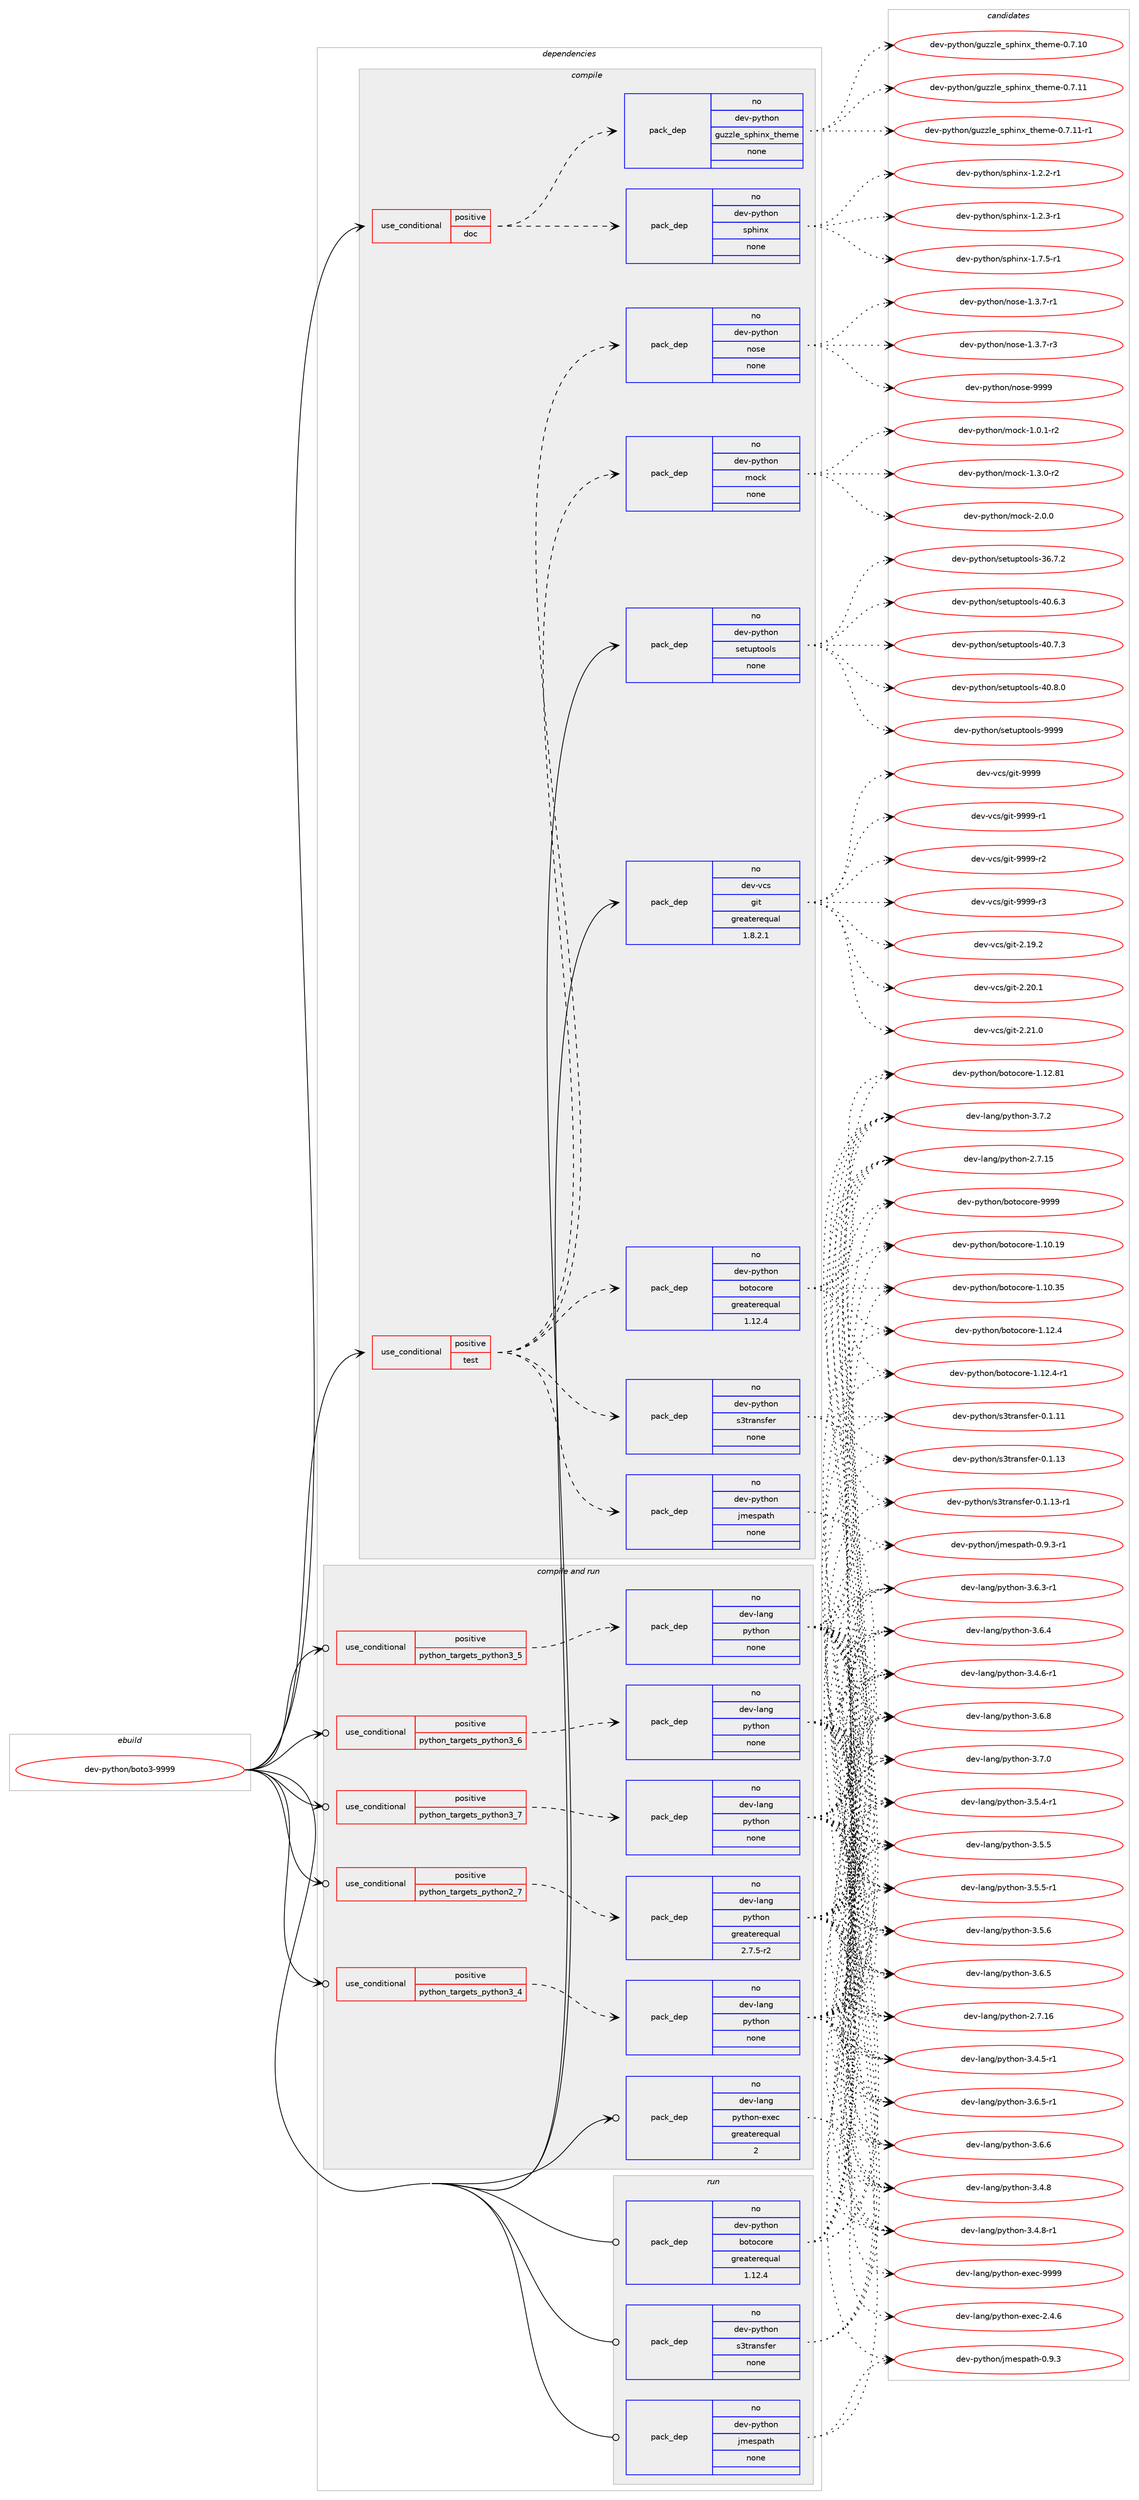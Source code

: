digraph prolog {

# *************
# Graph options
# *************

newrank=true;
concentrate=true;
compound=true;
graph [rankdir=LR,fontname=Helvetica,fontsize=10,ranksep=1.5];#, ranksep=2.5, nodesep=0.2];
edge  [arrowhead=vee];
node  [fontname=Helvetica,fontsize=10];

# **********
# The ebuild
# **********

subgraph cluster_leftcol {
color=gray;
rank=same;
label=<<i>ebuild</i>>;
id [label="dev-python/boto3-9999", color=red, width=4, href="../dev-python/boto3-9999.svg"];
}

# ****************
# The dependencies
# ****************

subgraph cluster_midcol {
color=gray;
label=<<i>dependencies</i>>;
subgraph cluster_compile {
fillcolor="#eeeeee";
style=filled;
label=<<i>compile</i>>;
subgraph cond371843 {
dependency1401718 [label=<<TABLE BORDER="0" CELLBORDER="1" CELLSPACING="0" CELLPADDING="4"><TR><TD ROWSPAN="3" CELLPADDING="10">use_conditional</TD></TR><TR><TD>positive</TD></TR><TR><TD>doc</TD></TR></TABLE>>, shape=none, color=red];
subgraph pack1006647 {
dependency1401719 [label=<<TABLE BORDER="0" CELLBORDER="1" CELLSPACING="0" CELLPADDING="4" WIDTH="220"><TR><TD ROWSPAN="6" CELLPADDING="30">pack_dep</TD></TR><TR><TD WIDTH="110">no</TD></TR><TR><TD>dev-python</TD></TR><TR><TD>guzzle_sphinx_theme</TD></TR><TR><TD>none</TD></TR><TR><TD></TD></TR></TABLE>>, shape=none, color=blue];
}
dependency1401718:e -> dependency1401719:w [weight=20,style="dashed",arrowhead="vee"];
subgraph pack1006648 {
dependency1401720 [label=<<TABLE BORDER="0" CELLBORDER="1" CELLSPACING="0" CELLPADDING="4" WIDTH="220"><TR><TD ROWSPAN="6" CELLPADDING="30">pack_dep</TD></TR><TR><TD WIDTH="110">no</TD></TR><TR><TD>dev-python</TD></TR><TR><TD>sphinx</TD></TR><TR><TD>none</TD></TR><TR><TD></TD></TR></TABLE>>, shape=none, color=blue];
}
dependency1401718:e -> dependency1401720:w [weight=20,style="dashed",arrowhead="vee"];
}
id:e -> dependency1401718:w [weight=20,style="solid",arrowhead="vee"];
subgraph cond371844 {
dependency1401721 [label=<<TABLE BORDER="0" CELLBORDER="1" CELLSPACING="0" CELLPADDING="4"><TR><TD ROWSPAN="3" CELLPADDING="10">use_conditional</TD></TR><TR><TD>positive</TD></TR><TR><TD>test</TD></TR></TABLE>>, shape=none, color=red];
subgraph pack1006649 {
dependency1401722 [label=<<TABLE BORDER="0" CELLBORDER="1" CELLSPACING="0" CELLPADDING="4" WIDTH="220"><TR><TD ROWSPAN="6" CELLPADDING="30">pack_dep</TD></TR><TR><TD WIDTH="110">no</TD></TR><TR><TD>dev-python</TD></TR><TR><TD>botocore</TD></TR><TR><TD>greaterequal</TD></TR><TR><TD>1.12.4</TD></TR></TABLE>>, shape=none, color=blue];
}
dependency1401721:e -> dependency1401722:w [weight=20,style="dashed",arrowhead="vee"];
subgraph pack1006650 {
dependency1401723 [label=<<TABLE BORDER="0" CELLBORDER="1" CELLSPACING="0" CELLPADDING="4" WIDTH="220"><TR><TD ROWSPAN="6" CELLPADDING="30">pack_dep</TD></TR><TR><TD WIDTH="110">no</TD></TR><TR><TD>dev-python</TD></TR><TR><TD>jmespath</TD></TR><TR><TD>none</TD></TR><TR><TD></TD></TR></TABLE>>, shape=none, color=blue];
}
dependency1401721:e -> dependency1401723:w [weight=20,style="dashed",arrowhead="vee"];
subgraph pack1006651 {
dependency1401724 [label=<<TABLE BORDER="0" CELLBORDER="1" CELLSPACING="0" CELLPADDING="4" WIDTH="220"><TR><TD ROWSPAN="6" CELLPADDING="30">pack_dep</TD></TR><TR><TD WIDTH="110">no</TD></TR><TR><TD>dev-python</TD></TR><TR><TD>s3transfer</TD></TR><TR><TD>none</TD></TR><TR><TD></TD></TR></TABLE>>, shape=none, color=blue];
}
dependency1401721:e -> dependency1401724:w [weight=20,style="dashed",arrowhead="vee"];
subgraph pack1006652 {
dependency1401725 [label=<<TABLE BORDER="0" CELLBORDER="1" CELLSPACING="0" CELLPADDING="4" WIDTH="220"><TR><TD ROWSPAN="6" CELLPADDING="30">pack_dep</TD></TR><TR><TD WIDTH="110">no</TD></TR><TR><TD>dev-python</TD></TR><TR><TD>mock</TD></TR><TR><TD>none</TD></TR><TR><TD></TD></TR></TABLE>>, shape=none, color=blue];
}
dependency1401721:e -> dependency1401725:w [weight=20,style="dashed",arrowhead="vee"];
subgraph pack1006653 {
dependency1401726 [label=<<TABLE BORDER="0" CELLBORDER="1" CELLSPACING="0" CELLPADDING="4" WIDTH="220"><TR><TD ROWSPAN="6" CELLPADDING="30">pack_dep</TD></TR><TR><TD WIDTH="110">no</TD></TR><TR><TD>dev-python</TD></TR><TR><TD>nose</TD></TR><TR><TD>none</TD></TR><TR><TD></TD></TR></TABLE>>, shape=none, color=blue];
}
dependency1401721:e -> dependency1401726:w [weight=20,style="dashed",arrowhead="vee"];
}
id:e -> dependency1401721:w [weight=20,style="solid",arrowhead="vee"];
subgraph pack1006654 {
dependency1401727 [label=<<TABLE BORDER="0" CELLBORDER="1" CELLSPACING="0" CELLPADDING="4" WIDTH="220"><TR><TD ROWSPAN="6" CELLPADDING="30">pack_dep</TD></TR><TR><TD WIDTH="110">no</TD></TR><TR><TD>dev-python</TD></TR><TR><TD>setuptools</TD></TR><TR><TD>none</TD></TR><TR><TD></TD></TR></TABLE>>, shape=none, color=blue];
}
id:e -> dependency1401727:w [weight=20,style="solid",arrowhead="vee"];
subgraph pack1006655 {
dependency1401728 [label=<<TABLE BORDER="0" CELLBORDER="1" CELLSPACING="0" CELLPADDING="4" WIDTH="220"><TR><TD ROWSPAN="6" CELLPADDING="30">pack_dep</TD></TR><TR><TD WIDTH="110">no</TD></TR><TR><TD>dev-vcs</TD></TR><TR><TD>git</TD></TR><TR><TD>greaterequal</TD></TR><TR><TD>1.8.2.1</TD></TR></TABLE>>, shape=none, color=blue];
}
id:e -> dependency1401728:w [weight=20,style="solid",arrowhead="vee"];
}
subgraph cluster_compileandrun {
fillcolor="#eeeeee";
style=filled;
label=<<i>compile and run</i>>;
subgraph cond371845 {
dependency1401729 [label=<<TABLE BORDER="0" CELLBORDER="1" CELLSPACING="0" CELLPADDING="4"><TR><TD ROWSPAN="3" CELLPADDING="10">use_conditional</TD></TR><TR><TD>positive</TD></TR><TR><TD>python_targets_python2_7</TD></TR></TABLE>>, shape=none, color=red];
subgraph pack1006656 {
dependency1401730 [label=<<TABLE BORDER="0" CELLBORDER="1" CELLSPACING="0" CELLPADDING="4" WIDTH="220"><TR><TD ROWSPAN="6" CELLPADDING="30">pack_dep</TD></TR><TR><TD WIDTH="110">no</TD></TR><TR><TD>dev-lang</TD></TR><TR><TD>python</TD></TR><TR><TD>greaterequal</TD></TR><TR><TD>2.7.5-r2</TD></TR></TABLE>>, shape=none, color=blue];
}
dependency1401729:e -> dependency1401730:w [weight=20,style="dashed",arrowhead="vee"];
}
id:e -> dependency1401729:w [weight=20,style="solid",arrowhead="odotvee"];
subgraph cond371846 {
dependency1401731 [label=<<TABLE BORDER="0" CELLBORDER="1" CELLSPACING="0" CELLPADDING="4"><TR><TD ROWSPAN="3" CELLPADDING="10">use_conditional</TD></TR><TR><TD>positive</TD></TR><TR><TD>python_targets_python3_4</TD></TR></TABLE>>, shape=none, color=red];
subgraph pack1006657 {
dependency1401732 [label=<<TABLE BORDER="0" CELLBORDER="1" CELLSPACING="0" CELLPADDING="4" WIDTH="220"><TR><TD ROWSPAN="6" CELLPADDING="30">pack_dep</TD></TR><TR><TD WIDTH="110">no</TD></TR><TR><TD>dev-lang</TD></TR><TR><TD>python</TD></TR><TR><TD>none</TD></TR><TR><TD></TD></TR></TABLE>>, shape=none, color=blue];
}
dependency1401731:e -> dependency1401732:w [weight=20,style="dashed",arrowhead="vee"];
}
id:e -> dependency1401731:w [weight=20,style="solid",arrowhead="odotvee"];
subgraph cond371847 {
dependency1401733 [label=<<TABLE BORDER="0" CELLBORDER="1" CELLSPACING="0" CELLPADDING="4"><TR><TD ROWSPAN="3" CELLPADDING="10">use_conditional</TD></TR><TR><TD>positive</TD></TR><TR><TD>python_targets_python3_5</TD></TR></TABLE>>, shape=none, color=red];
subgraph pack1006658 {
dependency1401734 [label=<<TABLE BORDER="0" CELLBORDER="1" CELLSPACING="0" CELLPADDING="4" WIDTH="220"><TR><TD ROWSPAN="6" CELLPADDING="30">pack_dep</TD></TR><TR><TD WIDTH="110">no</TD></TR><TR><TD>dev-lang</TD></TR><TR><TD>python</TD></TR><TR><TD>none</TD></TR><TR><TD></TD></TR></TABLE>>, shape=none, color=blue];
}
dependency1401733:e -> dependency1401734:w [weight=20,style="dashed",arrowhead="vee"];
}
id:e -> dependency1401733:w [weight=20,style="solid",arrowhead="odotvee"];
subgraph cond371848 {
dependency1401735 [label=<<TABLE BORDER="0" CELLBORDER="1" CELLSPACING="0" CELLPADDING="4"><TR><TD ROWSPAN="3" CELLPADDING="10">use_conditional</TD></TR><TR><TD>positive</TD></TR><TR><TD>python_targets_python3_6</TD></TR></TABLE>>, shape=none, color=red];
subgraph pack1006659 {
dependency1401736 [label=<<TABLE BORDER="0" CELLBORDER="1" CELLSPACING="0" CELLPADDING="4" WIDTH="220"><TR><TD ROWSPAN="6" CELLPADDING="30">pack_dep</TD></TR><TR><TD WIDTH="110">no</TD></TR><TR><TD>dev-lang</TD></TR><TR><TD>python</TD></TR><TR><TD>none</TD></TR><TR><TD></TD></TR></TABLE>>, shape=none, color=blue];
}
dependency1401735:e -> dependency1401736:w [weight=20,style="dashed",arrowhead="vee"];
}
id:e -> dependency1401735:w [weight=20,style="solid",arrowhead="odotvee"];
subgraph cond371849 {
dependency1401737 [label=<<TABLE BORDER="0" CELLBORDER="1" CELLSPACING="0" CELLPADDING="4"><TR><TD ROWSPAN="3" CELLPADDING="10">use_conditional</TD></TR><TR><TD>positive</TD></TR><TR><TD>python_targets_python3_7</TD></TR></TABLE>>, shape=none, color=red];
subgraph pack1006660 {
dependency1401738 [label=<<TABLE BORDER="0" CELLBORDER="1" CELLSPACING="0" CELLPADDING="4" WIDTH="220"><TR><TD ROWSPAN="6" CELLPADDING="30">pack_dep</TD></TR><TR><TD WIDTH="110">no</TD></TR><TR><TD>dev-lang</TD></TR><TR><TD>python</TD></TR><TR><TD>none</TD></TR><TR><TD></TD></TR></TABLE>>, shape=none, color=blue];
}
dependency1401737:e -> dependency1401738:w [weight=20,style="dashed",arrowhead="vee"];
}
id:e -> dependency1401737:w [weight=20,style="solid",arrowhead="odotvee"];
subgraph pack1006661 {
dependency1401739 [label=<<TABLE BORDER="0" CELLBORDER="1" CELLSPACING="0" CELLPADDING="4" WIDTH="220"><TR><TD ROWSPAN="6" CELLPADDING="30">pack_dep</TD></TR><TR><TD WIDTH="110">no</TD></TR><TR><TD>dev-lang</TD></TR><TR><TD>python-exec</TD></TR><TR><TD>greaterequal</TD></TR><TR><TD>2</TD></TR></TABLE>>, shape=none, color=blue];
}
id:e -> dependency1401739:w [weight=20,style="solid",arrowhead="odotvee"];
}
subgraph cluster_run {
fillcolor="#eeeeee";
style=filled;
label=<<i>run</i>>;
subgraph pack1006662 {
dependency1401740 [label=<<TABLE BORDER="0" CELLBORDER="1" CELLSPACING="0" CELLPADDING="4" WIDTH="220"><TR><TD ROWSPAN="6" CELLPADDING="30">pack_dep</TD></TR><TR><TD WIDTH="110">no</TD></TR><TR><TD>dev-python</TD></TR><TR><TD>botocore</TD></TR><TR><TD>greaterequal</TD></TR><TR><TD>1.12.4</TD></TR></TABLE>>, shape=none, color=blue];
}
id:e -> dependency1401740:w [weight=20,style="solid",arrowhead="odot"];
subgraph pack1006663 {
dependency1401741 [label=<<TABLE BORDER="0" CELLBORDER="1" CELLSPACING="0" CELLPADDING="4" WIDTH="220"><TR><TD ROWSPAN="6" CELLPADDING="30">pack_dep</TD></TR><TR><TD WIDTH="110">no</TD></TR><TR><TD>dev-python</TD></TR><TR><TD>jmespath</TD></TR><TR><TD>none</TD></TR><TR><TD></TD></TR></TABLE>>, shape=none, color=blue];
}
id:e -> dependency1401741:w [weight=20,style="solid",arrowhead="odot"];
subgraph pack1006664 {
dependency1401742 [label=<<TABLE BORDER="0" CELLBORDER="1" CELLSPACING="0" CELLPADDING="4" WIDTH="220"><TR><TD ROWSPAN="6" CELLPADDING="30">pack_dep</TD></TR><TR><TD WIDTH="110">no</TD></TR><TR><TD>dev-python</TD></TR><TR><TD>s3transfer</TD></TR><TR><TD>none</TD></TR><TR><TD></TD></TR></TABLE>>, shape=none, color=blue];
}
id:e -> dependency1401742:w [weight=20,style="solid",arrowhead="odot"];
}
}

# **************
# The candidates
# **************

subgraph cluster_choices {
rank=same;
color=gray;
label=<<i>candidates</i>>;

subgraph choice1006647 {
color=black;
nodesep=1;
choice1001011184511212111610411111047103117122122108101951151121041051101209511610410110910145484655464948 [label="dev-python/guzzle_sphinx_theme-0.7.10", color=red, width=4,href="../dev-python/guzzle_sphinx_theme-0.7.10.svg"];
choice1001011184511212111610411111047103117122122108101951151121041051101209511610410110910145484655464949 [label="dev-python/guzzle_sphinx_theme-0.7.11", color=red, width=4,href="../dev-python/guzzle_sphinx_theme-0.7.11.svg"];
choice10010111845112121116104111110471031171221221081019511511210410511012095116104101109101454846554649494511449 [label="dev-python/guzzle_sphinx_theme-0.7.11-r1", color=red, width=4,href="../dev-python/guzzle_sphinx_theme-0.7.11-r1.svg"];
dependency1401719:e -> choice1001011184511212111610411111047103117122122108101951151121041051101209511610410110910145484655464948:w [style=dotted,weight="100"];
dependency1401719:e -> choice1001011184511212111610411111047103117122122108101951151121041051101209511610410110910145484655464949:w [style=dotted,weight="100"];
dependency1401719:e -> choice10010111845112121116104111110471031171221221081019511511210410511012095116104101109101454846554649494511449:w [style=dotted,weight="100"];
}
subgraph choice1006648 {
color=black;
nodesep=1;
choice10010111845112121116104111110471151121041051101204549465046504511449 [label="dev-python/sphinx-1.2.2-r1", color=red, width=4,href="../dev-python/sphinx-1.2.2-r1.svg"];
choice10010111845112121116104111110471151121041051101204549465046514511449 [label="dev-python/sphinx-1.2.3-r1", color=red, width=4,href="../dev-python/sphinx-1.2.3-r1.svg"];
choice10010111845112121116104111110471151121041051101204549465546534511449 [label="dev-python/sphinx-1.7.5-r1", color=red, width=4,href="../dev-python/sphinx-1.7.5-r1.svg"];
dependency1401720:e -> choice10010111845112121116104111110471151121041051101204549465046504511449:w [style=dotted,weight="100"];
dependency1401720:e -> choice10010111845112121116104111110471151121041051101204549465046514511449:w [style=dotted,weight="100"];
dependency1401720:e -> choice10010111845112121116104111110471151121041051101204549465546534511449:w [style=dotted,weight="100"];
}
subgraph choice1006649 {
color=black;
nodesep=1;
choice100101118451121211161041111104798111116111991111141014549464948464957 [label="dev-python/botocore-1.10.19", color=red, width=4,href="../dev-python/botocore-1.10.19.svg"];
choice100101118451121211161041111104798111116111991111141014549464948465153 [label="dev-python/botocore-1.10.35", color=red, width=4,href="../dev-python/botocore-1.10.35.svg"];
choice1001011184511212111610411111047981111161119911111410145494649504652 [label="dev-python/botocore-1.12.4", color=red, width=4,href="../dev-python/botocore-1.12.4.svg"];
choice10010111845112121116104111110479811111611199111114101454946495046524511449 [label="dev-python/botocore-1.12.4-r1", color=red, width=4,href="../dev-python/botocore-1.12.4-r1.svg"];
choice100101118451121211161041111104798111116111991111141014549464950465649 [label="dev-python/botocore-1.12.81", color=red, width=4,href="../dev-python/botocore-1.12.81.svg"];
choice100101118451121211161041111104798111116111991111141014557575757 [label="dev-python/botocore-9999", color=red, width=4,href="../dev-python/botocore-9999.svg"];
dependency1401722:e -> choice100101118451121211161041111104798111116111991111141014549464948464957:w [style=dotted,weight="100"];
dependency1401722:e -> choice100101118451121211161041111104798111116111991111141014549464948465153:w [style=dotted,weight="100"];
dependency1401722:e -> choice1001011184511212111610411111047981111161119911111410145494649504652:w [style=dotted,weight="100"];
dependency1401722:e -> choice10010111845112121116104111110479811111611199111114101454946495046524511449:w [style=dotted,weight="100"];
dependency1401722:e -> choice100101118451121211161041111104798111116111991111141014549464950465649:w [style=dotted,weight="100"];
dependency1401722:e -> choice100101118451121211161041111104798111116111991111141014557575757:w [style=dotted,weight="100"];
}
subgraph choice1006650 {
color=black;
nodesep=1;
choice100101118451121211161041111104710610910111511297116104454846574651 [label="dev-python/jmespath-0.9.3", color=red, width=4,href="../dev-python/jmespath-0.9.3.svg"];
choice1001011184511212111610411111047106109101115112971161044548465746514511449 [label="dev-python/jmespath-0.9.3-r1", color=red, width=4,href="../dev-python/jmespath-0.9.3-r1.svg"];
dependency1401723:e -> choice100101118451121211161041111104710610910111511297116104454846574651:w [style=dotted,weight="100"];
dependency1401723:e -> choice1001011184511212111610411111047106109101115112971161044548465746514511449:w [style=dotted,weight="100"];
}
subgraph choice1006651 {
color=black;
nodesep=1;
choice1001011184511212111610411111047115511161149711011510210111445484649464949 [label="dev-python/s3transfer-0.1.11", color=red, width=4,href="../dev-python/s3transfer-0.1.11.svg"];
choice1001011184511212111610411111047115511161149711011510210111445484649464951 [label="dev-python/s3transfer-0.1.13", color=red, width=4,href="../dev-python/s3transfer-0.1.13.svg"];
choice10010111845112121116104111110471155111611497110115102101114454846494649514511449 [label="dev-python/s3transfer-0.1.13-r1", color=red, width=4,href="../dev-python/s3transfer-0.1.13-r1.svg"];
dependency1401724:e -> choice1001011184511212111610411111047115511161149711011510210111445484649464949:w [style=dotted,weight="100"];
dependency1401724:e -> choice1001011184511212111610411111047115511161149711011510210111445484649464951:w [style=dotted,weight="100"];
dependency1401724:e -> choice10010111845112121116104111110471155111611497110115102101114454846494649514511449:w [style=dotted,weight="100"];
}
subgraph choice1006652 {
color=black;
nodesep=1;
choice1001011184511212111610411111047109111991074549464846494511450 [label="dev-python/mock-1.0.1-r2", color=red, width=4,href="../dev-python/mock-1.0.1-r2.svg"];
choice1001011184511212111610411111047109111991074549465146484511450 [label="dev-python/mock-1.3.0-r2", color=red, width=4,href="../dev-python/mock-1.3.0-r2.svg"];
choice100101118451121211161041111104710911199107455046484648 [label="dev-python/mock-2.0.0", color=red, width=4,href="../dev-python/mock-2.0.0.svg"];
dependency1401725:e -> choice1001011184511212111610411111047109111991074549464846494511450:w [style=dotted,weight="100"];
dependency1401725:e -> choice1001011184511212111610411111047109111991074549465146484511450:w [style=dotted,weight="100"];
dependency1401725:e -> choice100101118451121211161041111104710911199107455046484648:w [style=dotted,weight="100"];
}
subgraph choice1006653 {
color=black;
nodesep=1;
choice10010111845112121116104111110471101111151014549465146554511449 [label="dev-python/nose-1.3.7-r1", color=red, width=4,href="../dev-python/nose-1.3.7-r1.svg"];
choice10010111845112121116104111110471101111151014549465146554511451 [label="dev-python/nose-1.3.7-r3", color=red, width=4,href="../dev-python/nose-1.3.7-r3.svg"];
choice10010111845112121116104111110471101111151014557575757 [label="dev-python/nose-9999", color=red, width=4,href="../dev-python/nose-9999.svg"];
dependency1401726:e -> choice10010111845112121116104111110471101111151014549465146554511449:w [style=dotted,weight="100"];
dependency1401726:e -> choice10010111845112121116104111110471101111151014549465146554511451:w [style=dotted,weight="100"];
dependency1401726:e -> choice10010111845112121116104111110471101111151014557575757:w [style=dotted,weight="100"];
}
subgraph choice1006654 {
color=black;
nodesep=1;
choice100101118451121211161041111104711510111611711211611111110811545515446554650 [label="dev-python/setuptools-36.7.2", color=red, width=4,href="../dev-python/setuptools-36.7.2.svg"];
choice100101118451121211161041111104711510111611711211611111110811545524846544651 [label="dev-python/setuptools-40.6.3", color=red, width=4,href="../dev-python/setuptools-40.6.3.svg"];
choice100101118451121211161041111104711510111611711211611111110811545524846554651 [label="dev-python/setuptools-40.7.3", color=red, width=4,href="../dev-python/setuptools-40.7.3.svg"];
choice100101118451121211161041111104711510111611711211611111110811545524846564648 [label="dev-python/setuptools-40.8.0", color=red, width=4,href="../dev-python/setuptools-40.8.0.svg"];
choice10010111845112121116104111110471151011161171121161111111081154557575757 [label="dev-python/setuptools-9999", color=red, width=4,href="../dev-python/setuptools-9999.svg"];
dependency1401727:e -> choice100101118451121211161041111104711510111611711211611111110811545515446554650:w [style=dotted,weight="100"];
dependency1401727:e -> choice100101118451121211161041111104711510111611711211611111110811545524846544651:w [style=dotted,weight="100"];
dependency1401727:e -> choice100101118451121211161041111104711510111611711211611111110811545524846554651:w [style=dotted,weight="100"];
dependency1401727:e -> choice100101118451121211161041111104711510111611711211611111110811545524846564648:w [style=dotted,weight="100"];
dependency1401727:e -> choice10010111845112121116104111110471151011161171121161111111081154557575757:w [style=dotted,weight="100"];
}
subgraph choice1006655 {
color=black;
nodesep=1;
choice10010111845118991154710310511645504649574650 [label="dev-vcs/git-2.19.2", color=red, width=4,href="../dev-vcs/git-2.19.2.svg"];
choice10010111845118991154710310511645504650484649 [label="dev-vcs/git-2.20.1", color=red, width=4,href="../dev-vcs/git-2.20.1.svg"];
choice10010111845118991154710310511645504650494648 [label="dev-vcs/git-2.21.0", color=red, width=4,href="../dev-vcs/git-2.21.0.svg"];
choice1001011184511899115471031051164557575757 [label="dev-vcs/git-9999", color=red, width=4,href="../dev-vcs/git-9999.svg"];
choice10010111845118991154710310511645575757574511449 [label="dev-vcs/git-9999-r1", color=red, width=4,href="../dev-vcs/git-9999-r1.svg"];
choice10010111845118991154710310511645575757574511450 [label="dev-vcs/git-9999-r2", color=red, width=4,href="../dev-vcs/git-9999-r2.svg"];
choice10010111845118991154710310511645575757574511451 [label="dev-vcs/git-9999-r3", color=red, width=4,href="../dev-vcs/git-9999-r3.svg"];
dependency1401728:e -> choice10010111845118991154710310511645504649574650:w [style=dotted,weight="100"];
dependency1401728:e -> choice10010111845118991154710310511645504650484649:w [style=dotted,weight="100"];
dependency1401728:e -> choice10010111845118991154710310511645504650494648:w [style=dotted,weight="100"];
dependency1401728:e -> choice1001011184511899115471031051164557575757:w [style=dotted,weight="100"];
dependency1401728:e -> choice10010111845118991154710310511645575757574511449:w [style=dotted,weight="100"];
dependency1401728:e -> choice10010111845118991154710310511645575757574511450:w [style=dotted,weight="100"];
dependency1401728:e -> choice10010111845118991154710310511645575757574511451:w [style=dotted,weight="100"];
}
subgraph choice1006656 {
color=black;
nodesep=1;
choice10010111845108971101034711212111610411111045504655464953 [label="dev-lang/python-2.7.15", color=red, width=4,href="../dev-lang/python-2.7.15.svg"];
choice10010111845108971101034711212111610411111045504655464954 [label="dev-lang/python-2.7.16", color=red, width=4,href="../dev-lang/python-2.7.16.svg"];
choice1001011184510897110103471121211161041111104551465246534511449 [label="dev-lang/python-3.4.5-r1", color=red, width=4,href="../dev-lang/python-3.4.5-r1.svg"];
choice1001011184510897110103471121211161041111104551465246544511449 [label="dev-lang/python-3.4.6-r1", color=red, width=4,href="../dev-lang/python-3.4.6-r1.svg"];
choice100101118451089711010347112121116104111110455146524656 [label="dev-lang/python-3.4.8", color=red, width=4,href="../dev-lang/python-3.4.8.svg"];
choice1001011184510897110103471121211161041111104551465246564511449 [label="dev-lang/python-3.4.8-r1", color=red, width=4,href="../dev-lang/python-3.4.8-r1.svg"];
choice1001011184510897110103471121211161041111104551465346524511449 [label="dev-lang/python-3.5.4-r1", color=red, width=4,href="../dev-lang/python-3.5.4-r1.svg"];
choice100101118451089711010347112121116104111110455146534653 [label="dev-lang/python-3.5.5", color=red, width=4,href="../dev-lang/python-3.5.5.svg"];
choice1001011184510897110103471121211161041111104551465346534511449 [label="dev-lang/python-3.5.5-r1", color=red, width=4,href="../dev-lang/python-3.5.5-r1.svg"];
choice100101118451089711010347112121116104111110455146534654 [label="dev-lang/python-3.5.6", color=red, width=4,href="../dev-lang/python-3.5.6.svg"];
choice1001011184510897110103471121211161041111104551465446514511449 [label="dev-lang/python-3.6.3-r1", color=red, width=4,href="../dev-lang/python-3.6.3-r1.svg"];
choice100101118451089711010347112121116104111110455146544652 [label="dev-lang/python-3.6.4", color=red, width=4,href="../dev-lang/python-3.6.4.svg"];
choice100101118451089711010347112121116104111110455146544653 [label="dev-lang/python-3.6.5", color=red, width=4,href="../dev-lang/python-3.6.5.svg"];
choice1001011184510897110103471121211161041111104551465446534511449 [label="dev-lang/python-3.6.5-r1", color=red, width=4,href="../dev-lang/python-3.6.5-r1.svg"];
choice100101118451089711010347112121116104111110455146544654 [label="dev-lang/python-3.6.6", color=red, width=4,href="../dev-lang/python-3.6.6.svg"];
choice100101118451089711010347112121116104111110455146544656 [label="dev-lang/python-3.6.8", color=red, width=4,href="../dev-lang/python-3.6.8.svg"];
choice100101118451089711010347112121116104111110455146554648 [label="dev-lang/python-3.7.0", color=red, width=4,href="../dev-lang/python-3.7.0.svg"];
choice100101118451089711010347112121116104111110455146554650 [label="dev-lang/python-3.7.2", color=red, width=4,href="../dev-lang/python-3.7.2.svg"];
dependency1401730:e -> choice10010111845108971101034711212111610411111045504655464953:w [style=dotted,weight="100"];
dependency1401730:e -> choice10010111845108971101034711212111610411111045504655464954:w [style=dotted,weight="100"];
dependency1401730:e -> choice1001011184510897110103471121211161041111104551465246534511449:w [style=dotted,weight="100"];
dependency1401730:e -> choice1001011184510897110103471121211161041111104551465246544511449:w [style=dotted,weight="100"];
dependency1401730:e -> choice100101118451089711010347112121116104111110455146524656:w [style=dotted,weight="100"];
dependency1401730:e -> choice1001011184510897110103471121211161041111104551465246564511449:w [style=dotted,weight="100"];
dependency1401730:e -> choice1001011184510897110103471121211161041111104551465346524511449:w [style=dotted,weight="100"];
dependency1401730:e -> choice100101118451089711010347112121116104111110455146534653:w [style=dotted,weight="100"];
dependency1401730:e -> choice1001011184510897110103471121211161041111104551465346534511449:w [style=dotted,weight="100"];
dependency1401730:e -> choice100101118451089711010347112121116104111110455146534654:w [style=dotted,weight="100"];
dependency1401730:e -> choice1001011184510897110103471121211161041111104551465446514511449:w [style=dotted,weight="100"];
dependency1401730:e -> choice100101118451089711010347112121116104111110455146544652:w [style=dotted,weight="100"];
dependency1401730:e -> choice100101118451089711010347112121116104111110455146544653:w [style=dotted,weight="100"];
dependency1401730:e -> choice1001011184510897110103471121211161041111104551465446534511449:w [style=dotted,weight="100"];
dependency1401730:e -> choice100101118451089711010347112121116104111110455146544654:w [style=dotted,weight="100"];
dependency1401730:e -> choice100101118451089711010347112121116104111110455146544656:w [style=dotted,weight="100"];
dependency1401730:e -> choice100101118451089711010347112121116104111110455146554648:w [style=dotted,weight="100"];
dependency1401730:e -> choice100101118451089711010347112121116104111110455146554650:w [style=dotted,weight="100"];
}
subgraph choice1006657 {
color=black;
nodesep=1;
choice10010111845108971101034711212111610411111045504655464953 [label="dev-lang/python-2.7.15", color=red, width=4,href="../dev-lang/python-2.7.15.svg"];
choice10010111845108971101034711212111610411111045504655464954 [label="dev-lang/python-2.7.16", color=red, width=4,href="../dev-lang/python-2.7.16.svg"];
choice1001011184510897110103471121211161041111104551465246534511449 [label="dev-lang/python-3.4.5-r1", color=red, width=4,href="../dev-lang/python-3.4.5-r1.svg"];
choice1001011184510897110103471121211161041111104551465246544511449 [label="dev-lang/python-3.4.6-r1", color=red, width=4,href="../dev-lang/python-3.4.6-r1.svg"];
choice100101118451089711010347112121116104111110455146524656 [label="dev-lang/python-3.4.8", color=red, width=4,href="../dev-lang/python-3.4.8.svg"];
choice1001011184510897110103471121211161041111104551465246564511449 [label="dev-lang/python-3.4.8-r1", color=red, width=4,href="../dev-lang/python-3.4.8-r1.svg"];
choice1001011184510897110103471121211161041111104551465346524511449 [label="dev-lang/python-3.5.4-r1", color=red, width=4,href="../dev-lang/python-3.5.4-r1.svg"];
choice100101118451089711010347112121116104111110455146534653 [label="dev-lang/python-3.5.5", color=red, width=4,href="../dev-lang/python-3.5.5.svg"];
choice1001011184510897110103471121211161041111104551465346534511449 [label="dev-lang/python-3.5.5-r1", color=red, width=4,href="../dev-lang/python-3.5.5-r1.svg"];
choice100101118451089711010347112121116104111110455146534654 [label="dev-lang/python-3.5.6", color=red, width=4,href="../dev-lang/python-3.5.6.svg"];
choice1001011184510897110103471121211161041111104551465446514511449 [label="dev-lang/python-3.6.3-r1", color=red, width=4,href="../dev-lang/python-3.6.3-r1.svg"];
choice100101118451089711010347112121116104111110455146544652 [label="dev-lang/python-3.6.4", color=red, width=4,href="../dev-lang/python-3.6.4.svg"];
choice100101118451089711010347112121116104111110455146544653 [label="dev-lang/python-3.6.5", color=red, width=4,href="../dev-lang/python-3.6.5.svg"];
choice1001011184510897110103471121211161041111104551465446534511449 [label="dev-lang/python-3.6.5-r1", color=red, width=4,href="../dev-lang/python-3.6.5-r1.svg"];
choice100101118451089711010347112121116104111110455146544654 [label="dev-lang/python-3.6.6", color=red, width=4,href="../dev-lang/python-3.6.6.svg"];
choice100101118451089711010347112121116104111110455146544656 [label="dev-lang/python-3.6.8", color=red, width=4,href="../dev-lang/python-3.6.8.svg"];
choice100101118451089711010347112121116104111110455146554648 [label="dev-lang/python-3.7.0", color=red, width=4,href="../dev-lang/python-3.7.0.svg"];
choice100101118451089711010347112121116104111110455146554650 [label="dev-lang/python-3.7.2", color=red, width=4,href="../dev-lang/python-3.7.2.svg"];
dependency1401732:e -> choice10010111845108971101034711212111610411111045504655464953:w [style=dotted,weight="100"];
dependency1401732:e -> choice10010111845108971101034711212111610411111045504655464954:w [style=dotted,weight="100"];
dependency1401732:e -> choice1001011184510897110103471121211161041111104551465246534511449:w [style=dotted,weight="100"];
dependency1401732:e -> choice1001011184510897110103471121211161041111104551465246544511449:w [style=dotted,weight="100"];
dependency1401732:e -> choice100101118451089711010347112121116104111110455146524656:w [style=dotted,weight="100"];
dependency1401732:e -> choice1001011184510897110103471121211161041111104551465246564511449:w [style=dotted,weight="100"];
dependency1401732:e -> choice1001011184510897110103471121211161041111104551465346524511449:w [style=dotted,weight="100"];
dependency1401732:e -> choice100101118451089711010347112121116104111110455146534653:w [style=dotted,weight="100"];
dependency1401732:e -> choice1001011184510897110103471121211161041111104551465346534511449:w [style=dotted,weight="100"];
dependency1401732:e -> choice100101118451089711010347112121116104111110455146534654:w [style=dotted,weight="100"];
dependency1401732:e -> choice1001011184510897110103471121211161041111104551465446514511449:w [style=dotted,weight="100"];
dependency1401732:e -> choice100101118451089711010347112121116104111110455146544652:w [style=dotted,weight="100"];
dependency1401732:e -> choice100101118451089711010347112121116104111110455146544653:w [style=dotted,weight="100"];
dependency1401732:e -> choice1001011184510897110103471121211161041111104551465446534511449:w [style=dotted,weight="100"];
dependency1401732:e -> choice100101118451089711010347112121116104111110455146544654:w [style=dotted,weight="100"];
dependency1401732:e -> choice100101118451089711010347112121116104111110455146544656:w [style=dotted,weight="100"];
dependency1401732:e -> choice100101118451089711010347112121116104111110455146554648:w [style=dotted,weight="100"];
dependency1401732:e -> choice100101118451089711010347112121116104111110455146554650:w [style=dotted,weight="100"];
}
subgraph choice1006658 {
color=black;
nodesep=1;
choice10010111845108971101034711212111610411111045504655464953 [label="dev-lang/python-2.7.15", color=red, width=4,href="../dev-lang/python-2.7.15.svg"];
choice10010111845108971101034711212111610411111045504655464954 [label="dev-lang/python-2.7.16", color=red, width=4,href="../dev-lang/python-2.7.16.svg"];
choice1001011184510897110103471121211161041111104551465246534511449 [label="dev-lang/python-3.4.5-r1", color=red, width=4,href="../dev-lang/python-3.4.5-r1.svg"];
choice1001011184510897110103471121211161041111104551465246544511449 [label="dev-lang/python-3.4.6-r1", color=red, width=4,href="../dev-lang/python-3.4.6-r1.svg"];
choice100101118451089711010347112121116104111110455146524656 [label="dev-lang/python-3.4.8", color=red, width=4,href="../dev-lang/python-3.4.8.svg"];
choice1001011184510897110103471121211161041111104551465246564511449 [label="dev-lang/python-3.4.8-r1", color=red, width=4,href="../dev-lang/python-3.4.8-r1.svg"];
choice1001011184510897110103471121211161041111104551465346524511449 [label="dev-lang/python-3.5.4-r1", color=red, width=4,href="../dev-lang/python-3.5.4-r1.svg"];
choice100101118451089711010347112121116104111110455146534653 [label="dev-lang/python-3.5.5", color=red, width=4,href="../dev-lang/python-3.5.5.svg"];
choice1001011184510897110103471121211161041111104551465346534511449 [label="dev-lang/python-3.5.5-r1", color=red, width=4,href="../dev-lang/python-3.5.5-r1.svg"];
choice100101118451089711010347112121116104111110455146534654 [label="dev-lang/python-3.5.6", color=red, width=4,href="../dev-lang/python-3.5.6.svg"];
choice1001011184510897110103471121211161041111104551465446514511449 [label="dev-lang/python-3.6.3-r1", color=red, width=4,href="../dev-lang/python-3.6.3-r1.svg"];
choice100101118451089711010347112121116104111110455146544652 [label="dev-lang/python-3.6.4", color=red, width=4,href="../dev-lang/python-3.6.4.svg"];
choice100101118451089711010347112121116104111110455146544653 [label="dev-lang/python-3.6.5", color=red, width=4,href="../dev-lang/python-3.6.5.svg"];
choice1001011184510897110103471121211161041111104551465446534511449 [label="dev-lang/python-3.6.5-r1", color=red, width=4,href="../dev-lang/python-3.6.5-r1.svg"];
choice100101118451089711010347112121116104111110455146544654 [label="dev-lang/python-3.6.6", color=red, width=4,href="../dev-lang/python-3.6.6.svg"];
choice100101118451089711010347112121116104111110455146544656 [label="dev-lang/python-3.6.8", color=red, width=4,href="../dev-lang/python-3.6.8.svg"];
choice100101118451089711010347112121116104111110455146554648 [label="dev-lang/python-3.7.0", color=red, width=4,href="../dev-lang/python-3.7.0.svg"];
choice100101118451089711010347112121116104111110455146554650 [label="dev-lang/python-3.7.2", color=red, width=4,href="../dev-lang/python-3.7.2.svg"];
dependency1401734:e -> choice10010111845108971101034711212111610411111045504655464953:w [style=dotted,weight="100"];
dependency1401734:e -> choice10010111845108971101034711212111610411111045504655464954:w [style=dotted,weight="100"];
dependency1401734:e -> choice1001011184510897110103471121211161041111104551465246534511449:w [style=dotted,weight="100"];
dependency1401734:e -> choice1001011184510897110103471121211161041111104551465246544511449:w [style=dotted,weight="100"];
dependency1401734:e -> choice100101118451089711010347112121116104111110455146524656:w [style=dotted,weight="100"];
dependency1401734:e -> choice1001011184510897110103471121211161041111104551465246564511449:w [style=dotted,weight="100"];
dependency1401734:e -> choice1001011184510897110103471121211161041111104551465346524511449:w [style=dotted,weight="100"];
dependency1401734:e -> choice100101118451089711010347112121116104111110455146534653:w [style=dotted,weight="100"];
dependency1401734:e -> choice1001011184510897110103471121211161041111104551465346534511449:w [style=dotted,weight="100"];
dependency1401734:e -> choice100101118451089711010347112121116104111110455146534654:w [style=dotted,weight="100"];
dependency1401734:e -> choice1001011184510897110103471121211161041111104551465446514511449:w [style=dotted,weight="100"];
dependency1401734:e -> choice100101118451089711010347112121116104111110455146544652:w [style=dotted,weight="100"];
dependency1401734:e -> choice100101118451089711010347112121116104111110455146544653:w [style=dotted,weight="100"];
dependency1401734:e -> choice1001011184510897110103471121211161041111104551465446534511449:w [style=dotted,weight="100"];
dependency1401734:e -> choice100101118451089711010347112121116104111110455146544654:w [style=dotted,weight="100"];
dependency1401734:e -> choice100101118451089711010347112121116104111110455146544656:w [style=dotted,weight="100"];
dependency1401734:e -> choice100101118451089711010347112121116104111110455146554648:w [style=dotted,weight="100"];
dependency1401734:e -> choice100101118451089711010347112121116104111110455146554650:w [style=dotted,weight="100"];
}
subgraph choice1006659 {
color=black;
nodesep=1;
choice10010111845108971101034711212111610411111045504655464953 [label="dev-lang/python-2.7.15", color=red, width=4,href="../dev-lang/python-2.7.15.svg"];
choice10010111845108971101034711212111610411111045504655464954 [label="dev-lang/python-2.7.16", color=red, width=4,href="../dev-lang/python-2.7.16.svg"];
choice1001011184510897110103471121211161041111104551465246534511449 [label="dev-lang/python-3.4.5-r1", color=red, width=4,href="../dev-lang/python-3.4.5-r1.svg"];
choice1001011184510897110103471121211161041111104551465246544511449 [label="dev-lang/python-3.4.6-r1", color=red, width=4,href="../dev-lang/python-3.4.6-r1.svg"];
choice100101118451089711010347112121116104111110455146524656 [label="dev-lang/python-3.4.8", color=red, width=4,href="../dev-lang/python-3.4.8.svg"];
choice1001011184510897110103471121211161041111104551465246564511449 [label="dev-lang/python-3.4.8-r1", color=red, width=4,href="../dev-lang/python-3.4.8-r1.svg"];
choice1001011184510897110103471121211161041111104551465346524511449 [label="dev-lang/python-3.5.4-r1", color=red, width=4,href="../dev-lang/python-3.5.4-r1.svg"];
choice100101118451089711010347112121116104111110455146534653 [label="dev-lang/python-3.5.5", color=red, width=4,href="../dev-lang/python-3.5.5.svg"];
choice1001011184510897110103471121211161041111104551465346534511449 [label="dev-lang/python-3.5.5-r1", color=red, width=4,href="../dev-lang/python-3.5.5-r1.svg"];
choice100101118451089711010347112121116104111110455146534654 [label="dev-lang/python-3.5.6", color=red, width=4,href="../dev-lang/python-3.5.6.svg"];
choice1001011184510897110103471121211161041111104551465446514511449 [label="dev-lang/python-3.6.3-r1", color=red, width=4,href="../dev-lang/python-3.6.3-r1.svg"];
choice100101118451089711010347112121116104111110455146544652 [label="dev-lang/python-3.6.4", color=red, width=4,href="../dev-lang/python-3.6.4.svg"];
choice100101118451089711010347112121116104111110455146544653 [label="dev-lang/python-3.6.5", color=red, width=4,href="../dev-lang/python-3.6.5.svg"];
choice1001011184510897110103471121211161041111104551465446534511449 [label="dev-lang/python-3.6.5-r1", color=red, width=4,href="../dev-lang/python-3.6.5-r1.svg"];
choice100101118451089711010347112121116104111110455146544654 [label="dev-lang/python-3.6.6", color=red, width=4,href="../dev-lang/python-3.6.6.svg"];
choice100101118451089711010347112121116104111110455146544656 [label="dev-lang/python-3.6.8", color=red, width=4,href="../dev-lang/python-3.6.8.svg"];
choice100101118451089711010347112121116104111110455146554648 [label="dev-lang/python-3.7.0", color=red, width=4,href="../dev-lang/python-3.7.0.svg"];
choice100101118451089711010347112121116104111110455146554650 [label="dev-lang/python-3.7.2", color=red, width=4,href="../dev-lang/python-3.7.2.svg"];
dependency1401736:e -> choice10010111845108971101034711212111610411111045504655464953:w [style=dotted,weight="100"];
dependency1401736:e -> choice10010111845108971101034711212111610411111045504655464954:w [style=dotted,weight="100"];
dependency1401736:e -> choice1001011184510897110103471121211161041111104551465246534511449:w [style=dotted,weight="100"];
dependency1401736:e -> choice1001011184510897110103471121211161041111104551465246544511449:w [style=dotted,weight="100"];
dependency1401736:e -> choice100101118451089711010347112121116104111110455146524656:w [style=dotted,weight="100"];
dependency1401736:e -> choice1001011184510897110103471121211161041111104551465246564511449:w [style=dotted,weight="100"];
dependency1401736:e -> choice1001011184510897110103471121211161041111104551465346524511449:w [style=dotted,weight="100"];
dependency1401736:e -> choice100101118451089711010347112121116104111110455146534653:w [style=dotted,weight="100"];
dependency1401736:e -> choice1001011184510897110103471121211161041111104551465346534511449:w [style=dotted,weight="100"];
dependency1401736:e -> choice100101118451089711010347112121116104111110455146534654:w [style=dotted,weight="100"];
dependency1401736:e -> choice1001011184510897110103471121211161041111104551465446514511449:w [style=dotted,weight="100"];
dependency1401736:e -> choice100101118451089711010347112121116104111110455146544652:w [style=dotted,weight="100"];
dependency1401736:e -> choice100101118451089711010347112121116104111110455146544653:w [style=dotted,weight="100"];
dependency1401736:e -> choice1001011184510897110103471121211161041111104551465446534511449:w [style=dotted,weight="100"];
dependency1401736:e -> choice100101118451089711010347112121116104111110455146544654:w [style=dotted,weight="100"];
dependency1401736:e -> choice100101118451089711010347112121116104111110455146544656:w [style=dotted,weight="100"];
dependency1401736:e -> choice100101118451089711010347112121116104111110455146554648:w [style=dotted,weight="100"];
dependency1401736:e -> choice100101118451089711010347112121116104111110455146554650:w [style=dotted,weight="100"];
}
subgraph choice1006660 {
color=black;
nodesep=1;
choice10010111845108971101034711212111610411111045504655464953 [label="dev-lang/python-2.7.15", color=red, width=4,href="../dev-lang/python-2.7.15.svg"];
choice10010111845108971101034711212111610411111045504655464954 [label="dev-lang/python-2.7.16", color=red, width=4,href="../dev-lang/python-2.7.16.svg"];
choice1001011184510897110103471121211161041111104551465246534511449 [label="dev-lang/python-3.4.5-r1", color=red, width=4,href="../dev-lang/python-3.4.5-r1.svg"];
choice1001011184510897110103471121211161041111104551465246544511449 [label="dev-lang/python-3.4.6-r1", color=red, width=4,href="../dev-lang/python-3.4.6-r1.svg"];
choice100101118451089711010347112121116104111110455146524656 [label="dev-lang/python-3.4.8", color=red, width=4,href="../dev-lang/python-3.4.8.svg"];
choice1001011184510897110103471121211161041111104551465246564511449 [label="dev-lang/python-3.4.8-r1", color=red, width=4,href="../dev-lang/python-3.4.8-r1.svg"];
choice1001011184510897110103471121211161041111104551465346524511449 [label="dev-lang/python-3.5.4-r1", color=red, width=4,href="../dev-lang/python-3.5.4-r1.svg"];
choice100101118451089711010347112121116104111110455146534653 [label="dev-lang/python-3.5.5", color=red, width=4,href="../dev-lang/python-3.5.5.svg"];
choice1001011184510897110103471121211161041111104551465346534511449 [label="dev-lang/python-3.5.5-r1", color=red, width=4,href="../dev-lang/python-3.5.5-r1.svg"];
choice100101118451089711010347112121116104111110455146534654 [label="dev-lang/python-3.5.6", color=red, width=4,href="../dev-lang/python-3.5.6.svg"];
choice1001011184510897110103471121211161041111104551465446514511449 [label="dev-lang/python-3.6.3-r1", color=red, width=4,href="../dev-lang/python-3.6.3-r1.svg"];
choice100101118451089711010347112121116104111110455146544652 [label="dev-lang/python-3.6.4", color=red, width=4,href="../dev-lang/python-3.6.4.svg"];
choice100101118451089711010347112121116104111110455146544653 [label="dev-lang/python-3.6.5", color=red, width=4,href="../dev-lang/python-3.6.5.svg"];
choice1001011184510897110103471121211161041111104551465446534511449 [label="dev-lang/python-3.6.5-r1", color=red, width=4,href="../dev-lang/python-3.6.5-r1.svg"];
choice100101118451089711010347112121116104111110455146544654 [label="dev-lang/python-3.6.6", color=red, width=4,href="../dev-lang/python-3.6.6.svg"];
choice100101118451089711010347112121116104111110455146544656 [label="dev-lang/python-3.6.8", color=red, width=4,href="../dev-lang/python-3.6.8.svg"];
choice100101118451089711010347112121116104111110455146554648 [label="dev-lang/python-3.7.0", color=red, width=4,href="../dev-lang/python-3.7.0.svg"];
choice100101118451089711010347112121116104111110455146554650 [label="dev-lang/python-3.7.2", color=red, width=4,href="../dev-lang/python-3.7.2.svg"];
dependency1401738:e -> choice10010111845108971101034711212111610411111045504655464953:w [style=dotted,weight="100"];
dependency1401738:e -> choice10010111845108971101034711212111610411111045504655464954:w [style=dotted,weight="100"];
dependency1401738:e -> choice1001011184510897110103471121211161041111104551465246534511449:w [style=dotted,weight="100"];
dependency1401738:e -> choice1001011184510897110103471121211161041111104551465246544511449:w [style=dotted,weight="100"];
dependency1401738:e -> choice100101118451089711010347112121116104111110455146524656:w [style=dotted,weight="100"];
dependency1401738:e -> choice1001011184510897110103471121211161041111104551465246564511449:w [style=dotted,weight="100"];
dependency1401738:e -> choice1001011184510897110103471121211161041111104551465346524511449:w [style=dotted,weight="100"];
dependency1401738:e -> choice100101118451089711010347112121116104111110455146534653:w [style=dotted,weight="100"];
dependency1401738:e -> choice1001011184510897110103471121211161041111104551465346534511449:w [style=dotted,weight="100"];
dependency1401738:e -> choice100101118451089711010347112121116104111110455146534654:w [style=dotted,weight="100"];
dependency1401738:e -> choice1001011184510897110103471121211161041111104551465446514511449:w [style=dotted,weight="100"];
dependency1401738:e -> choice100101118451089711010347112121116104111110455146544652:w [style=dotted,weight="100"];
dependency1401738:e -> choice100101118451089711010347112121116104111110455146544653:w [style=dotted,weight="100"];
dependency1401738:e -> choice1001011184510897110103471121211161041111104551465446534511449:w [style=dotted,weight="100"];
dependency1401738:e -> choice100101118451089711010347112121116104111110455146544654:w [style=dotted,weight="100"];
dependency1401738:e -> choice100101118451089711010347112121116104111110455146544656:w [style=dotted,weight="100"];
dependency1401738:e -> choice100101118451089711010347112121116104111110455146554648:w [style=dotted,weight="100"];
dependency1401738:e -> choice100101118451089711010347112121116104111110455146554650:w [style=dotted,weight="100"];
}
subgraph choice1006661 {
color=black;
nodesep=1;
choice1001011184510897110103471121211161041111104510112010199455046524654 [label="dev-lang/python-exec-2.4.6", color=red, width=4,href="../dev-lang/python-exec-2.4.6.svg"];
choice10010111845108971101034711212111610411111045101120101994557575757 [label="dev-lang/python-exec-9999", color=red, width=4,href="../dev-lang/python-exec-9999.svg"];
dependency1401739:e -> choice1001011184510897110103471121211161041111104510112010199455046524654:w [style=dotted,weight="100"];
dependency1401739:e -> choice10010111845108971101034711212111610411111045101120101994557575757:w [style=dotted,weight="100"];
}
subgraph choice1006662 {
color=black;
nodesep=1;
choice100101118451121211161041111104798111116111991111141014549464948464957 [label="dev-python/botocore-1.10.19", color=red, width=4,href="../dev-python/botocore-1.10.19.svg"];
choice100101118451121211161041111104798111116111991111141014549464948465153 [label="dev-python/botocore-1.10.35", color=red, width=4,href="../dev-python/botocore-1.10.35.svg"];
choice1001011184511212111610411111047981111161119911111410145494649504652 [label="dev-python/botocore-1.12.4", color=red, width=4,href="../dev-python/botocore-1.12.4.svg"];
choice10010111845112121116104111110479811111611199111114101454946495046524511449 [label="dev-python/botocore-1.12.4-r1", color=red, width=4,href="../dev-python/botocore-1.12.4-r1.svg"];
choice100101118451121211161041111104798111116111991111141014549464950465649 [label="dev-python/botocore-1.12.81", color=red, width=4,href="../dev-python/botocore-1.12.81.svg"];
choice100101118451121211161041111104798111116111991111141014557575757 [label="dev-python/botocore-9999", color=red, width=4,href="../dev-python/botocore-9999.svg"];
dependency1401740:e -> choice100101118451121211161041111104798111116111991111141014549464948464957:w [style=dotted,weight="100"];
dependency1401740:e -> choice100101118451121211161041111104798111116111991111141014549464948465153:w [style=dotted,weight="100"];
dependency1401740:e -> choice1001011184511212111610411111047981111161119911111410145494649504652:w [style=dotted,weight="100"];
dependency1401740:e -> choice10010111845112121116104111110479811111611199111114101454946495046524511449:w [style=dotted,weight="100"];
dependency1401740:e -> choice100101118451121211161041111104798111116111991111141014549464950465649:w [style=dotted,weight="100"];
dependency1401740:e -> choice100101118451121211161041111104798111116111991111141014557575757:w [style=dotted,weight="100"];
}
subgraph choice1006663 {
color=black;
nodesep=1;
choice100101118451121211161041111104710610910111511297116104454846574651 [label="dev-python/jmespath-0.9.3", color=red, width=4,href="../dev-python/jmespath-0.9.3.svg"];
choice1001011184511212111610411111047106109101115112971161044548465746514511449 [label="dev-python/jmespath-0.9.3-r1", color=red, width=4,href="../dev-python/jmespath-0.9.3-r1.svg"];
dependency1401741:e -> choice100101118451121211161041111104710610910111511297116104454846574651:w [style=dotted,weight="100"];
dependency1401741:e -> choice1001011184511212111610411111047106109101115112971161044548465746514511449:w [style=dotted,weight="100"];
}
subgraph choice1006664 {
color=black;
nodesep=1;
choice1001011184511212111610411111047115511161149711011510210111445484649464949 [label="dev-python/s3transfer-0.1.11", color=red, width=4,href="../dev-python/s3transfer-0.1.11.svg"];
choice1001011184511212111610411111047115511161149711011510210111445484649464951 [label="dev-python/s3transfer-0.1.13", color=red, width=4,href="../dev-python/s3transfer-0.1.13.svg"];
choice10010111845112121116104111110471155111611497110115102101114454846494649514511449 [label="dev-python/s3transfer-0.1.13-r1", color=red, width=4,href="../dev-python/s3transfer-0.1.13-r1.svg"];
dependency1401742:e -> choice1001011184511212111610411111047115511161149711011510210111445484649464949:w [style=dotted,weight="100"];
dependency1401742:e -> choice1001011184511212111610411111047115511161149711011510210111445484649464951:w [style=dotted,weight="100"];
dependency1401742:e -> choice10010111845112121116104111110471155111611497110115102101114454846494649514511449:w [style=dotted,weight="100"];
}
}

}
